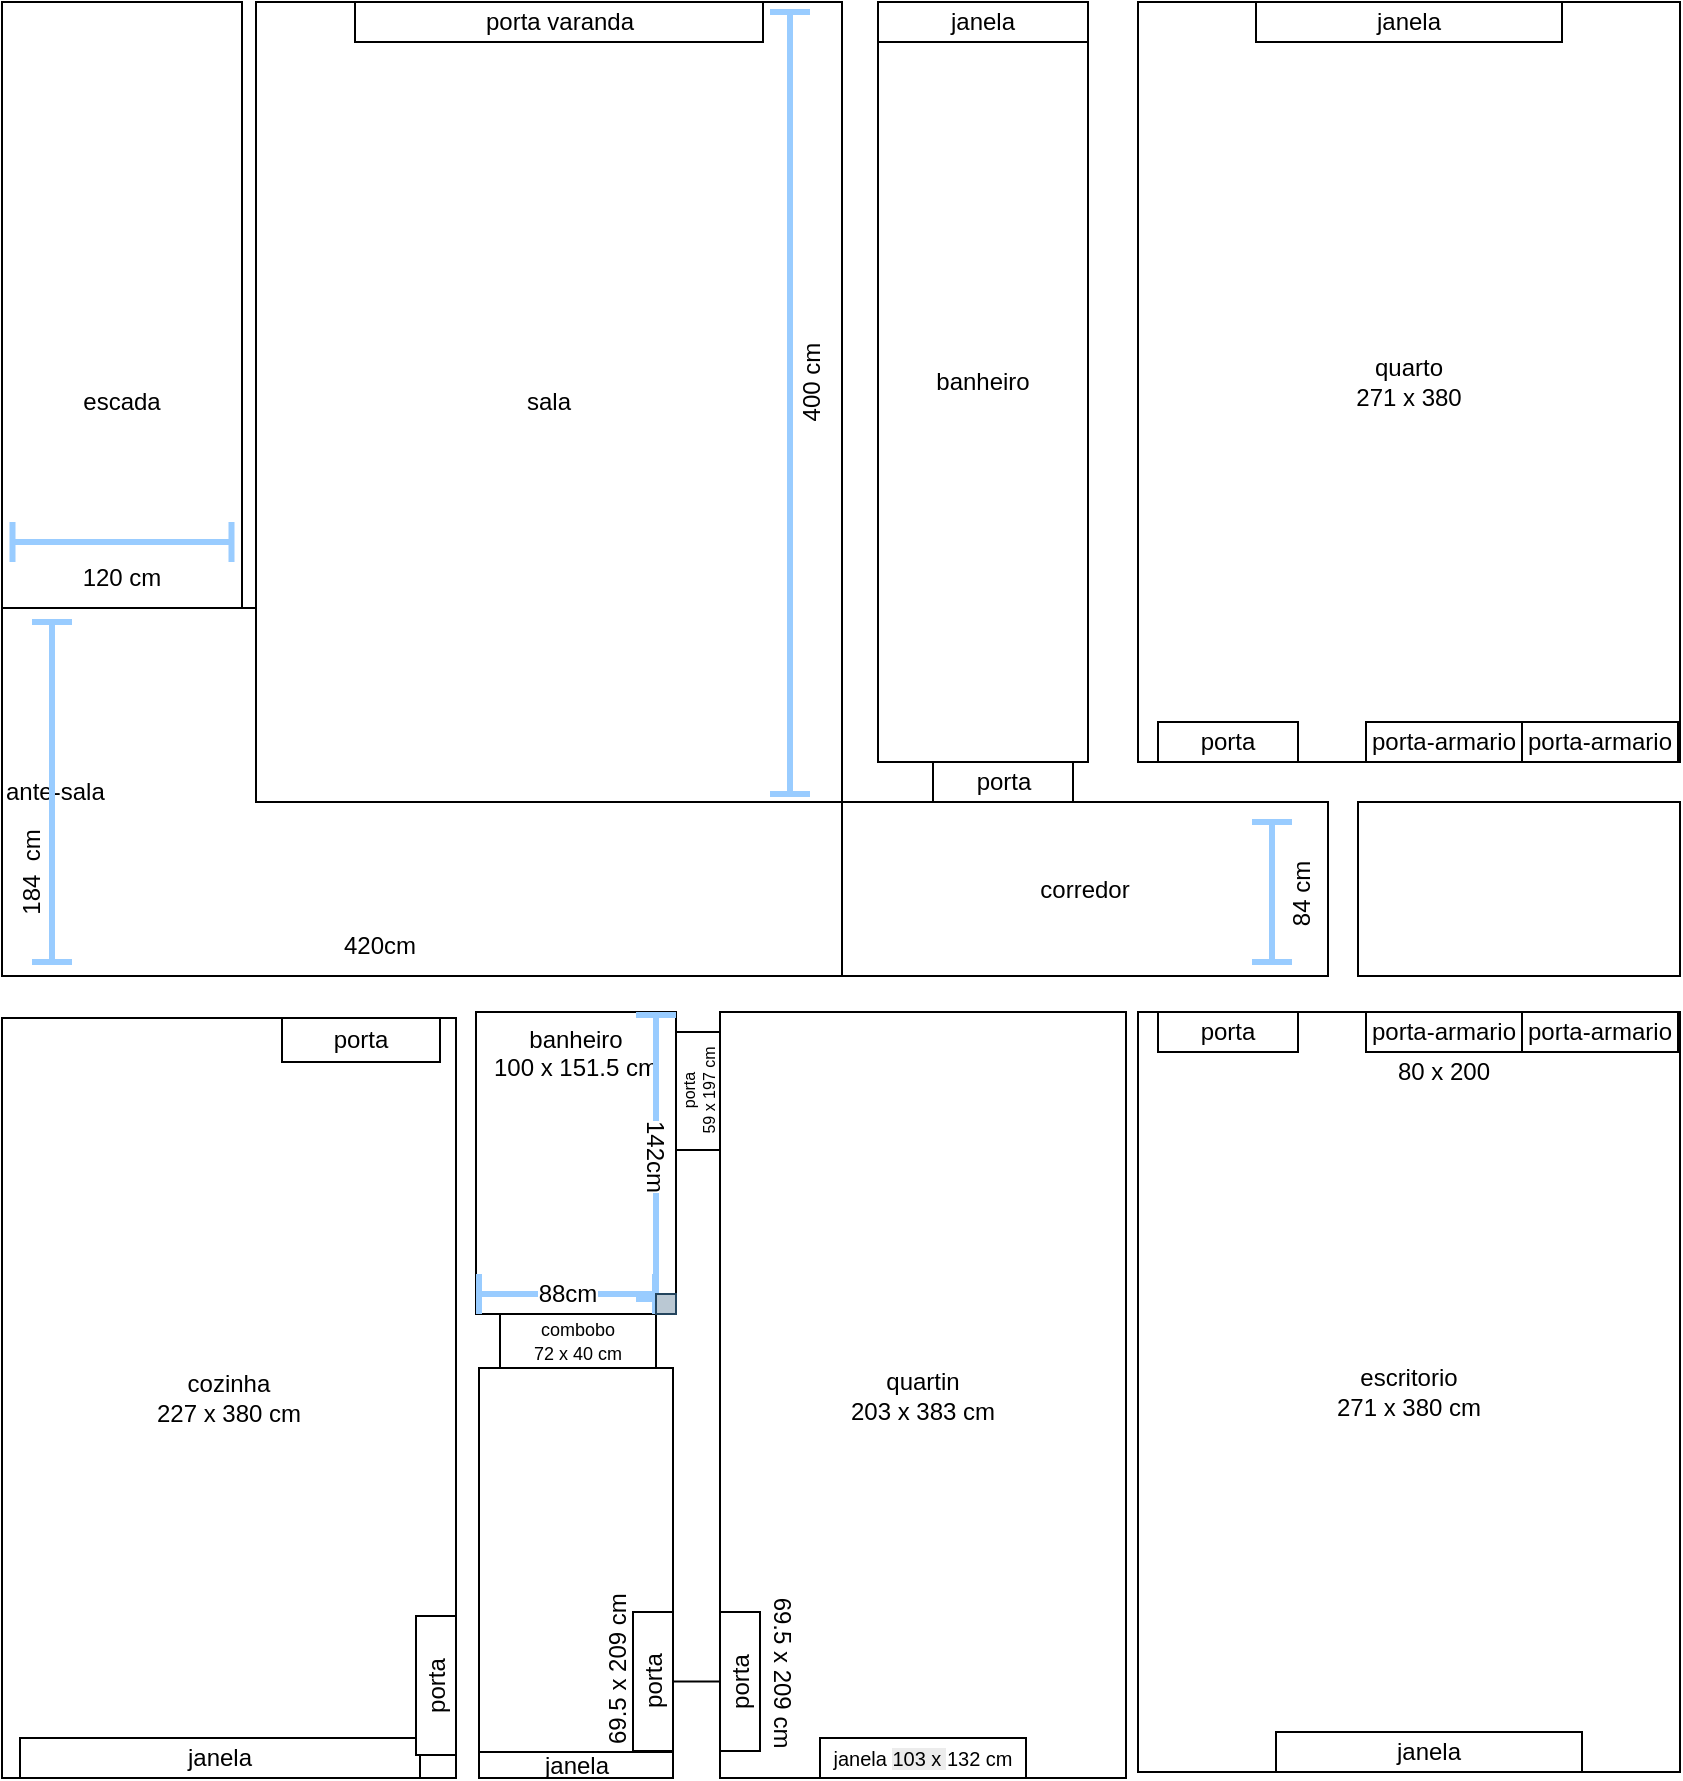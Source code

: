 <mxfile version="27.2.0">
  <diagram name="Page-1" id="pMJWw3qVR2ZbcXCTHjTr">
    <mxGraphModel dx="54" dy="561" grid="1" gridSize="10" guides="1" tooltips="1" connect="1" arrows="1" fold="1" page="1" pageScale="1" pageWidth="850" pageHeight="1100" math="0" shadow="0">
      <root>
        <mxCell id="0" />
        <mxCell id="1" parent="0" />
        <mxCell id="Mxg1EHV_bpKlTt031tF5-73" value="" style="rounded=0;whiteSpace=wrap;html=1;movable=0;resizable=0;rotatable=0;deletable=0;editable=0;locked=1;connectable=0;" parent="1" vertex="1">
          <mxGeometry x="1558" y="440" width="161" height="87" as="geometry" />
        </mxCell>
        <mxCell id="Mxg1EHV_bpKlTt031tF5-74" value="corredor" style="rounded=0;whiteSpace=wrap;html=1;movable=0;resizable=0;rotatable=0;deletable=0;editable=0;locked=1;connectable=0;" parent="1" vertex="1">
          <mxGeometry x="1300" y="440" width="243" height="87" as="geometry" />
        </mxCell>
        <mxCell id="Mxg1EHV_bpKlTt031tF5-79" value="" style="group;movable=0;resizable=0;rotatable=0;deletable=0;editable=0;locked=1;connectable=0;" parent="1" vertex="1" connectable="0">
          <mxGeometry x="1448" y="545" width="271" height="380" as="geometry" />
        </mxCell>
        <mxCell id="Mxg1EHV_bpKlTt031tF5-80" value="escritorio&lt;div&gt;271 x 380 cm&lt;/div&gt;" style="rounded=0;whiteSpace=wrap;html=1;movable=1;resizable=1;rotatable=1;deletable=1;editable=1;locked=0;connectable=1;" parent="Mxg1EHV_bpKlTt031tF5-79" vertex="1">
          <mxGeometry width="271" height="380" as="geometry" />
        </mxCell>
        <mxCell id="Mxg1EHV_bpKlTt031tF5-81" value="porta-armario" style="rounded=0;whiteSpace=wrap;html=1;movable=1;resizable=1;rotatable=1;deletable=1;editable=1;locked=0;connectable=1;" parent="Mxg1EHV_bpKlTt031tF5-79" vertex="1">
          <mxGeometry x="114" width="78" height="20" as="geometry" />
        </mxCell>
        <mxCell id="Mxg1EHV_bpKlTt031tF5-82" value="porta-armario" style="rounded=0;whiteSpace=wrap;html=1;movable=1;resizable=1;rotatable=1;deletable=1;editable=1;locked=0;connectable=1;" parent="Mxg1EHV_bpKlTt031tF5-79" vertex="1">
          <mxGeometry x="192" width="78" height="20" as="geometry" />
        </mxCell>
        <mxCell id="Mxg1EHV_bpKlTt031tF5-83" value="porta" style="rounded=0;whiteSpace=wrap;html=1;movable=1;resizable=1;rotatable=1;deletable=1;editable=1;locked=0;connectable=1;" parent="Mxg1EHV_bpKlTt031tF5-79" vertex="1">
          <mxGeometry x="10" width="70" height="20" as="geometry" />
        </mxCell>
        <mxCell id="Mxg1EHV_bpKlTt031tF5-84" value="janela" style="rounded=0;whiteSpace=wrap;html=1;movable=1;resizable=1;rotatable=1;deletable=1;editable=1;locked=0;connectable=1;" parent="Mxg1EHV_bpKlTt031tF5-79" vertex="1">
          <mxGeometry x="69" y="360" width="153" height="20" as="geometry" />
        </mxCell>
        <mxCell id="Q2yWvelmDT9CM9c8cTQ--8" value="80 x 200" style="text;html=1;align=center;verticalAlign=middle;whiteSpace=wrap;rounded=0;" vertex="1" parent="Mxg1EHV_bpKlTt031tF5-79">
          <mxGeometry x="123" y="20" width="60" height="20" as="geometry" />
        </mxCell>
        <mxCell id="Mxg1EHV_bpKlTt031tF5-86" style="edgeStyle=orthogonalEdgeStyle;rounded=0;orthogonalLoop=1;jettySize=auto;html=1;endArrow=none;endFill=0;" parent="1" source="Mxg1EHV_bpKlTt031tF5-89" target="Mxg1EHV_bpKlTt031tF5-99" edge="1">
          <mxGeometry relative="1" as="geometry" />
        </mxCell>
        <mxCell id="Mxg1EHV_bpKlTt031tF5-87" value="" style="group;movable=1;resizable=1;rotatable=1;deletable=1;editable=1;locked=0;connectable=1;verticalAlign=top;" parent="1" vertex="1" connectable="0">
          <mxGeometry x="1117" y="545" width="165" height="383" as="geometry" />
        </mxCell>
        <mxCell id="Mxg1EHV_bpKlTt031tF5-88" value="" style="rounded=0;whiteSpace=wrap;html=1;" parent="Mxg1EHV_bpKlTt031tF5-87" vertex="1">
          <mxGeometry x="1.5" y="178" width="97" height="205" as="geometry" />
        </mxCell>
        <mxCell id="Mxg1EHV_bpKlTt031tF5-89" value="porta" style="rounded=0;whiteSpace=wrap;html=1;horizontal=0;" parent="Mxg1EHV_bpKlTt031tF5-87" vertex="1">
          <mxGeometry x="78.5" y="300" width="20" height="69.5" as="geometry" />
        </mxCell>
        <mxCell id="Mxg1EHV_bpKlTt031tF5-90" value="&lt;font style=&quot;font-size: 9px;&quot;&gt;combobo&lt;/font&gt;&lt;div&gt;&lt;font style=&quot;font-size: 9px;&quot;&gt;72 x 40 cm&lt;/font&gt;&lt;/div&gt;" style="rounded=0;whiteSpace=wrap;html=1;fontSize=10;" parent="Mxg1EHV_bpKlTt031tF5-87" vertex="1">
          <mxGeometry x="12" y="149" width="78" height="29" as="geometry" />
        </mxCell>
        <mxCell id="Mxg1EHV_bpKlTt031tF5-91" value="janela" style="rounded=0;whiteSpace=wrap;html=1;" parent="Mxg1EHV_bpKlTt031tF5-87" vertex="1">
          <mxGeometry x="1.5" y="370" width="97" height="13" as="geometry" />
        </mxCell>
        <mxCell id="Mxg1EHV_bpKlTt031tF5-92" value="" style="group;movable=1;resizable=1;rotatable=1;deletable=1;editable=1;locked=0;connectable=1;" parent="Mxg1EHV_bpKlTt031tF5-87" vertex="1" connectable="0">
          <mxGeometry width="165" height="151" as="geometry" />
        </mxCell>
        <mxCell id="Mxg1EHV_bpKlTt031tF5-93" value="banheiro&lt;div&gt;100 x 151.5 cm&lt;/div&gt;" style="rounded=0;whiteSpace=wrap;html=1;movable=1;resizable=1;rotatable=1;deletable=1;editable=1;locked=0;connectable=1;verticalAlign=top;" parent="Mxg1EHV_bpKlTt031tF5-92" vertex="1">
          <mxGeometry width="100" height="151" as="geometry" />
        </mxCell>
        <mxCell id="Q2yWvelmDT9CM9c8cTQ--24" value="&lt;span style=&quot;background-color: light-dark(#ffffff, var(--ge-dark-color, #121212));&quot;&gt;88cm&lt;/span&gt;" style="shape=crossbar;whiteSpace=wrap;html=1;rounded=1;rotation=0;shadow=0;strokeWidth=3;strokeColor=#99CCFF;horizontal=1;" vertex="1" parent="Mxg1EHV_bpKlTt031tF5-92">
          <mxGeometry x="1.5" y="131" width="88" height="20" as="geometry" />
        </mxCell>
        <mxCell id="Q2yWvelmDT9CM9c8cTQ--20" value="&lt;span style=&quot;background-color: light-dark(#ffffff, var(--ge-dark-color, #121212));&quot;&gt;142cm&lt;/span&gt;" style="shape=crossbar;whiteSpace=wrap;html=1;rounded=1;rotation=90;shadow=0;strokeWidth=3;strokeColor=#99CCFF;horizontal=1;" vertex="1" parent="Mxg1EHV_bpKlTt031tF5-92">
          <mxGeometry x="19" y="62.5" width="142" height="20" as="geometry" />
        </mxCell>
        <mxCell id="Q2yWvelmDT9CM9c8cTQ--25" value="" style="rounded=0;whiteSpace=wrap;html=1;fillColor=#bac8d3;strokeColor=#23445d;" vertex="1" parent="Mxg1EHV_bpKlTt031tF5-92">
          <mxGeometry x="90" y="141" width="10" height="10" as="geometry" />
        </mxCell>
        <mxCell id="Mxg1EHV_bpKlTt031tF5-95" value="" style="group;movable=1;resizable=1;rotatable=1;deletable=1;editable=1;locked=0;connectable=1;fontSize=9;" parent="1" vertex="1" connectable="0">
          <mxGeometry x="1239" y="545" width="203" height="383" as="geometry" />
        </mxCell>
        <mxCell id="Mxg1EHV_bpKlTt031tF5-96" value="quartin&lt;div&gt;203 x 383 cm&lt;/div&gt;" style="rounded=0;whiteSpace=wrap;html=1;movable=0;resizable=0;rotatable=0;deletable=0;editable=0;locked=1;connectable=0;" parent="Mxg1EHV_bpKlTt031tF5-95" vertex="1">
          <mxGeometry width="203" height="383" as="geometry" />
        </mxCell>
        <mxCell id="Mxg1EHV_bpKlTt031tF5-97" value="&lt;font style=&quot;font-size: 10px;&quot;&gt;janela&amp;nbsp;&lt;span style=&quot;color: rgb(0, 0, 0); text-wrap-mode: nowrap; background-color: rgb(236, 236, 236); float: none; display: inline !important;&quot;&gt;103 x&amp;nbsp;&lt;/span&gt;&lt;span style=&quot;color: light-dark(rgb(0, 0, 0), rgb(255, 255, 255)); text-wrap-mode: nowrap; background-color: transparent;&quot;&gt;132 cm&lt;/span&gt;&lt;/font&gt;" style="rounded=0;whiteSpace=wrap;html=1;" parent="Mxg1EHV_bpKlTt031tF5-95" vertex="1">
          <mxGeometry x="50" y="363" width="103" height="20" as="geometry" />
        </mxCell>
        <mxCell id="Mxg1EHV_bpKlTt031tF5-99" value="porta" style="rounded=0;whiteSpace=wrap;html=1;horizontal=0;" parent="Mxg1EHV_bpKlTt031tF5-95" vertex="1">
          <mxGeometry y="300" width="20" height="69.5" as="geometry" />
        </mxCell>
        <mxCell id="Q2yWvelmDT9CM9c8cTQ--11" value="69.5 x 209 cm" style="text;html=1;align=center;verticalAlign=middle;resizable=0;points=[];autosize=1;strokeColor=none;fillColor=none;horizontal=0;rotation=-180;" vertex="1" parent="Mxg1EHV_bpKlTt031tF5-95">
          <mxGeometry x="-19" y="315" width="100" height="30" as="geometry" />
        </mxCell>
        <mxCell id="Mxg1EHV_bpKlTt031tF5-100" value="escada" style="rounded=0;whiteSpace=wrap;html=1;movable=0;resizable=0;rotatable=0;deletable=0;editable=0;locked=1;connectable=0;" parent="1" vertex="1">
          <mxGeometry x="880" y="40" width="120" height="400" as="geometry" />
        </mxCell>
        <mxCell id="Mxg1EHV_bpKlTt031tF5-101" value="cozinha&lt;div&gt;227 x 380 cm&lt;/div&gt;" style="rounded=0;whiteSpace=wrap;html=1;movable=0;resizable=0;rotatable=0;deletable=0;editable=0;locked=1;connectable=0;" parent="1" vertex="1">
          <mxGeometry x="880" y="548" width="227" height="380" as="geometry" />
        </mxCell>
        <mxCell id="Mxg1EHV_bpKlTt031tF5-102" value="janela" style="rounded=0;whiteSpace=wrap;html=1;" parent="1" vertex="1">
          <mxGeometry x="889" y="908" width="200" height="20" as="geometry" />
        </mxCell>
        <mxCell id="Mxg1EHV_bpKlTt031tF5-103" value="porta" style="rounded=0;whiteSpace=wrap;html=1;horizontal=0;" parent="1" vertex="1">
          <mxGeometry x="1087" y="847" width="20" height="69.5" as="geometry" />
        </mxCell>
        <mxCell id="Mxg1EHV_bpKlTt031tF5-104" value="porta" style="rounded=0;whiteSpace=wrap;html=1;" parent="1" vertex="1">
          <mxGeometry x="1020" y="548" width="79" height="22" as="geometry" />
        </mxCell>
        <mxCell id="Mxg1EHV_bpKlTt031tF5-105" value="ante-sala" style="rounded=0;whiteSpace=wrap;html=1;align=left;movable=0;resizable=0;rotatable=0;deletable=0;editable=0;locked=1;connectable=0;" parent="1" vertex="1">
          <mxGeometry x="880" y="343" width="420" height="184" as="geometry" />
        </mxCell>
        <mxCell id="Mxg1EHV_bpKlTt031tF5-106" value="" style="group;movable=0;resizable=0;rotatable=0;deletable=0;editable=0;locked=1;connectable=0;" parent="1" vertex="1" connectable="0">
          <mxGeometry x="1012" y="40" width="293" height="400" as="geometry" />
        </mxCell>
        <mxCell id="Mxg1EHV_bpKlTt031tF5-107" value="sala" style="rounded=0;whiteSpace=wrap;html=1;" parent="Mxg1EHV_bpKlTt031tF5-106" vertex="1">
          <mxGeometry x="-5" width="293" height="400" as="geometry" />
        </mxCell>
        <mxCell id="Mxg1EHV_bpKlTt031tF5-108" value="porta varanda" style="rounded=0;whiteSpace=wrap;html=1;" parent="Mxg1EHV_bpKlTt031tF5-106" vertex="1">
          <mxGeometry x="44.5" width="204" height="20" as="geometry" />
        </mxCell>
        <mxCell id="Q2yWvelmDT9CM9c8cTQ--7" value="400 cm" style="text;html=1;align=center;verticalAlign=middle;whiteSpace=wrap;rounded=0;horizontal=0;" vertex="1" parent="Mxg1EHV_bpKlTt031tF5-106">
          <mxGeometry x="258" y="150" width="30" height="80" as="geometry" />
        </mxCell>
        <mxCell id="Mxg1EHV_bpKlTt031tF5-109" value="" style="group;movable=0;resizable=0;rotatable=0;deletable=0;editable=0;locked=1;connectable=0;" parent="1" vertex="1" connectable="0">
          <mxGeometry x="1448" y="40" width="271" height="380" as="geometry" />
        </mxCell>
        <mxCell id="Mxg1EHV_bpKlTt031tF5-110" value="quarto&lt;div&gt;271 x 380&lt;/div&gt;" style="rounded=0;whiteSpace=wrap;html=1;movable=1;resizable=1;rotatable=1;deletable=1;editable=1;locked=0;connectable=1;" parent="Mxg1EHV_bpKlTt031tF5-109" vertex="1">
          <mxGeometry width="271" height="380" as="geometry" />
        </mxCell>
        <mxCell id="Mxg1EHV_bpKlTt031tF5-111" value="porta-armario" style="rounded=0;whiteSpace=wrap;html=1;movable=1;resizable=1;rotatable=1;deletable=1;editable=1;locked=0;connectable=1;" parent="Mxg1EHV_bpKlTt031tF5-109" vertex="1">
          <mxGeometry x="114" y="360" width="78" height="20" as="geometry" />
        </mxCell>
        <mxCell id="Mxg1EHV_bpKlTt031tF5-112" value="porta-armario" style="rounded=0;whiteSpace=wrap;html=1;movable=1;resizable=1;rotatable=1;deletable=1;editable=1;locked=0;connectable=1;" parent="Mxg1EHV_bpKlTt031tF5-109" vertex="1">
          <mxGeometry x="192" y="360" width="78" height="20" as="geometry" />
        </mxCell>
        <mxCell id="Mxg1EHV_bpKlTt031tF5-113" value="porta" style="rounded=0;whiteSpace=wrap;html=1;movable=1;resizable=1;rotatable=1;deletable=1;editable=1;locked=0;connectable=1;" parent="Mxg1EHV_bpKlTt031tF5-109" vertex="1">
          <mxGeometry x="10" y="360" width="70" height="20" as="geometry" />
        </mxCell>
        <mxCell id="Mxg1EHV_bpKlTt031tF5-114" value="janela" style="rounded=0;whiteSpace=wrap;html=1;movable=1;resizable=1;rotatable=1;deletable=1;editable=1;locked=0;connectable=1;" parent="Mxg1EHV_bpKlTt031tF5-109" vertex="1">
          <mxGeometry x="59" width="153" height="20" as="geometry" />
        </mxCell>
        <mxCell id="Q2yWvelmDT9CM9c8cTQ--1" value="120 cm" style="text;html=1;align=center;verticalAlign=middle;whiteSpace=wrap;rounded=0;" vertex="1" parent="1">
          <mxGeometry x="910" y="313" width="60" height="30" as="geometry" />
        </mxCell>
        <mxCell id="Q2yWvelmDT9CM9c8cTQ--4" value="420cm" style="text;html=1;align=center;verticalAlign=middle;whiteSpace=wrap;rounded=0;" vertex="1" parent="1">
          <mxGeometry x="1039" y="497" width="60" height="30" as="geometry" />
        </mxCell>
        <mxCell id="Q2yWvelmDT9CM9c8cTQ--5" value="184&amp;nbsp;&amp;nbsp;&lt;span style=&quot;background-color: transparent; color: light-dark(rgb(0, 0, 0), rgb(255, 255, 255));&quot;&gt;cm&lt;/span&gt;" style="text;html=1;align=center;verticalAlign=middle;whiteSpace=wrap;rounded=0;horizontal=0;" vertex="1" parent="1">
          <mxGeometry x="880" y="440" width="30" height="70" as="geometry" />
        </mxCell>
        <mxCell id="Q2yWvelmDT9CM9c8cTQ--6" value="84 cm" style="text;html=1;align=center;verticalAlign=middle;whiteSpace=wrap;rounded=0;horizontal=0;" vertex="1" parent="1">
          <mxGeometry x="1516" y="461.5" width="27" height="48.5" as="geometry" />
        </mxCell>
        <mxCell id="Q2yWvelmDT9CM9c8cTQ--12" value="&lt;span style=&quot;color: rgb(0, 0, 0); font-family: Helvetica; font-size: 12px; font-style: normal; font-variant-ligatures: normal; font-variant-caps: normal; font-weight: 400; letter-spacing: normal; orphans: 2; text-align: center; text-indent: 0px; text-transform: none; widows: 2; word-spacing: 0px; -webkit-text-stroke-width: 0px; white-space: nowrap; text-decoration-thickness: initial; text-decoration-style: initial; text-decoration-color: initial; float: none; display: inline !important;&quot;&gt;69.5 x 209 cm&lt;/span&gt;" style="text;whiteSpace=wrap;html=1;rotation=-90;" vertex="1" parent="1">
          <mxGeometry x="1154" y="853" width="80" height="40" as="geometry" />
        </mxCell>
        <mxCell id="Q2yWvelmDT9CM9c8cTQ--15" value="" style="shape=crossbar;whiteSpace=wrap;html=1;rounded=1;rotation=90;shadow=0;strokeWidth=3;strokeColor=#99CCFF;" vertex="1" parent="1">
          <mxGeometry x="820" y="425" width="170" height="20" as="geometry" />
        </mxCell>
        <mxCell id="Q2yWvelmDT9CM9c8cTQ--16" value="" style="shape=crossbar;whiteSpace=wrap;html=1;rounded=1;rotation=90;shadow=0;strokeWidth=3;strokeColor=#99CCFF;" vertex="1" parent="1">
          <mxGeometry x="1480" y="475" width="70" height="20" as="geometry" />
        </mxCell>
        <mxCell id="Q2yWvelmDT9CM9c8cTQ--17" value="" style="shape=crossbar;whiteSpace=wrap;html=1;rounded=1;rotation=90;shadow=0;strokeWidth=3;strokeColor=#99CCFF;" vertex="1" parent="1">
          <mxGeometry x="1078.5" y="230.5" width="391" height="20" as="geometry" />
        </mxCell>
        <mxCell id="Q2yWvelmDT9CM9c8cTQ--18" value="" style="shape=crossbar;whiteSpace=wrap;html=1;rounded=1;rotation=-180;shadow=0;strokeWidth=3;strokeColor=#99CCFF;" vertex="1" parent="1">
          <mxGeometry x="885.25" y="300" width="109.5" height="20" as="geometry" />
        </mxCell>
        <mxCell id="Q2yWvelmDT9CM9c8cTQ--22" value="" style="group;movable=0;resizable=0;rotatable=0;deletable=0;editable=0;locked=1;connectable=0;" vertex="1" connectable="0" parent="1">
          <mxGeometry x="1318" y="40" width="105" height="400" as="geometry" />
        </mxCell>
        <mxCell id="Mxg1EHV_bpKlTt031tF5-76" value="banheiro" style="rounded=0;whiteSpace=wrap;html=1;movable=1;resizable=1;rotatable=1;deletable=1;editable=1;locked=0;connectable=1;" parent="Q2yWvelmDT9CM9c8cTQ--22" vertex="1">
          <mxGeometry width="105" height="380" as="geometry" />
        </mxCell>
        <mxCell id="Mxg1EHV_bpKlTt031tF5-77" value="janela" style="rounded=0;whiteSpace=wrap;html=1;movable=1;resizable=1;rotatable=1;deletable=1;editable=1;locked=0;connectable=1;" parent="Q2yWvelmDT9CM9c8cTQ--22" vertex="1">
          <mxGeometry width="105" height="20" as="geometry" />
        </mxCell>
        <mxCell id="Mxg1EHV_bpKlTt031tF5-78" value="porta" style="rounded=0;whiteSpace=wrap;html=1;movable=1;resizable=1;rotatable=1;deletable=1;editable=1;locked=0;connectable=1;" parent="Q2yWvelmDT9CM9c8cTQ--22" vertex="1">
          <mxGeometry x="27.5" y="380" width="70" height="20" as="geometry" />
        </mxCell>
        <mxCell id="Mxg1EHV_bpKlTt031tF5-98" value="porta&lt;div&gt;&lt;span style=&quot;text-wrap-mode: nowrap;&quot;&gt;59 x 197 cm&lt;/span&gt;&lt;/div&gt;" style="rounded=0;whiteSpace=wrap;html=1;horizontal=0;movable=1;resizable=1;rotatable=1;deletable=1;editable=1;locked=0;connectable=1;fontSize=8;" parent="1" vertex="1">
          <mxGeometry x="1217" y="555" width="22" height="59" as="geometry" />
        </mxCell>
      </root>
    </mxGraphModel>
  </diagram>
</mxfile>

